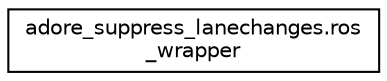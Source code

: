 digraph "Graphical Class Hierarchy"
{
 // LATEX_PDF_SIZE
  edge [fontname="Helvetica",fontsize="10",labelfontname="Helvetica",labelfontsize="10"];
  node [fontname="Helvetica",fontsize="10",shape=record];
  rankdir="LR";
  Node0 [label="adore_suppress_lanechanges.ros\l_wrapper",height=0.2,width=0.4,color="black", fillcolor="white", style="filled",URL="$classadore__suppress__lanechanges_1_1ros__wrapper.html",tooltip=" "];
}
